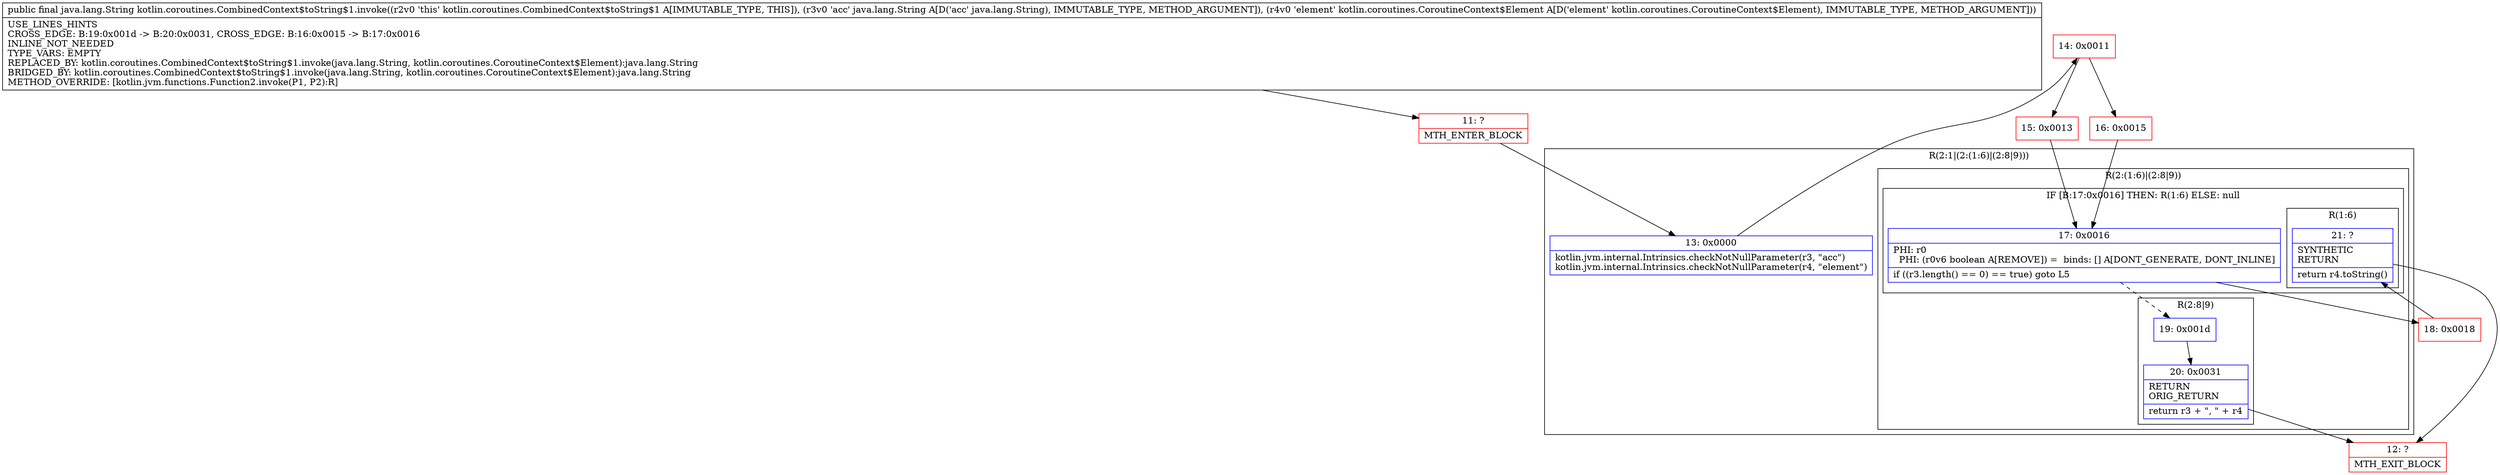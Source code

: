 digraph "CFG forkotlin.coroutines.CombinedContext$toString$1.invoke(Ljava\/lang\/String;Lkotlin\/coroutines\/CoroutineContext$Element;)Ljava\/lang\/String;" {
subgraph cluster_Region_2011565255 {
label = "R(2:1|(2:(1:6)|(2:8|9)))";
node [shape=record,color=blue];
Node_13 [shape=record,label="{13\:\ 0x0000|kotlin.jvm.internal.Intrinsics.checkNotNullParameter(r3, \"acc\")\lkotlin.jvm.internal.Intrinsics.checkNotNullParameter(r4, \"element\")\l}"];
subgraph cluster_Region_692755865 {
label = "R(2:(1:6)|(2:8|9))";
node [shape=record,color=blue];
subgraph cluster_IfRegion_1086441355 {
label = "IF [B:17:0x0016] THEN: R(1:6) ELSE: null";
node [shape=record,color=blue];
Node_17 [shape=record,label="{17\:\ 0x0016|PHI: r0 \l  PHI: (r0v6 boolean A[REMOVE]) =  binds: [] A[DONT_GENERATE, DONT_INLINE]\l|if ((r3.length() == 0) == true) goto L5\l}"];
subgraph cluster_Region_718729629 {
label = "R(1:6)";
node [shape=record,color=blue];
Node_21 [shape=record,label="{21\:\ ?|SYNTHETIC\lRETURN\l|return r4.toString()\l}"];
}
}
subgraph cluster_Region_1829851188 {
label = "R(2:8|9)";
node [shape=record,color=blue];
Node_19 [shape=record,label="{19\:\ 0x001d}"];
Node_20 [shape=record,label="{20\:\ 0x0031|RETURN\lORIG_RETURN\l|return r3 + \", \" + r4\l}"];
}
}
}
Node_11 [shape=record,color=red,label="{11\:\ ?|MTH_ENTER_BLOCK\l}"];
Node_14 [shape=record,color=red,label="{14\:\ 0x0011}"];
Node_15 [shape=record,color=red,label="{15\:\ 0x0013}"];
Node_18 [shape=record,color=red,label="{18\:\ 0x0018}"];
Node_12 [shape=record,color=red,label="{12\:\ ?|MTH_EXIT_BLOCK\l}"];
Node_16 [shape=record,color=red,label="{16\:\ 0x0015}"];
MethodNode[shape=record,label="{public final java.lang.String kotlin.coroutines.CombinedContext$toString$1.invoke((r2v0 'this' kotlin.coroutines.CombinedContext$toString$1 A[IMMUTABLE_TYPE, THIS]), (r3v0 'acc' java.lang.String A[D('acc' java.lang.String), IMMUTABLE_TYPE, METHOD_ARGUMENT]), (r4v0 'element' kotlin.coroutines.CoroutineContext$Element A[D('element' kotlin.coroutines.CoroutineContext$Element), IMMUTABLE_TYPE, METHOD_ARGUMENT]))  | USE_LINES_HINTS\lCROSS_EDGE: B:19:0x001d \-\> B:20:0x0031, CROSS_EDGE: B:16:0x0015 \-\> B:17:0x0016\lINLINE_NOT_NEEDED\lTYPE_VARS: EMPTY\lREPLACED_BY: kotlin.coroutines.CombinedContext$toString$1.invoke(java.lang.String, kotlin.coroutines.CoroutineContext$Element):java.lang.String\lBRIDGED_BY: kotlin.coroutines.CombinedContext$toString$1.invoke(java.lang.String, kotlin.coroutines.CoroutineContext$Element):java.lang.String\lMETHOD_OVERRIDE: [kotlin.jvm.functions.Function2.invoke(P1, P2):R]\l}"];
MethodNode -> Node_11;Node_13 -> Node_14;
Node_17 -> Node_18;
Node_17 -> Node_19[style=dashed];
Node_21 -> Node_12;
Node_19 -> Node_20;
Node_20 -> Node_12;
Node_11 -> Node_13;
Node_14 -> Node_15;
Node_14 -> Node_16;
Node_15 -> Node_17;
Node_18 -> Node_21;
Node_16 -> Node_17;
}

